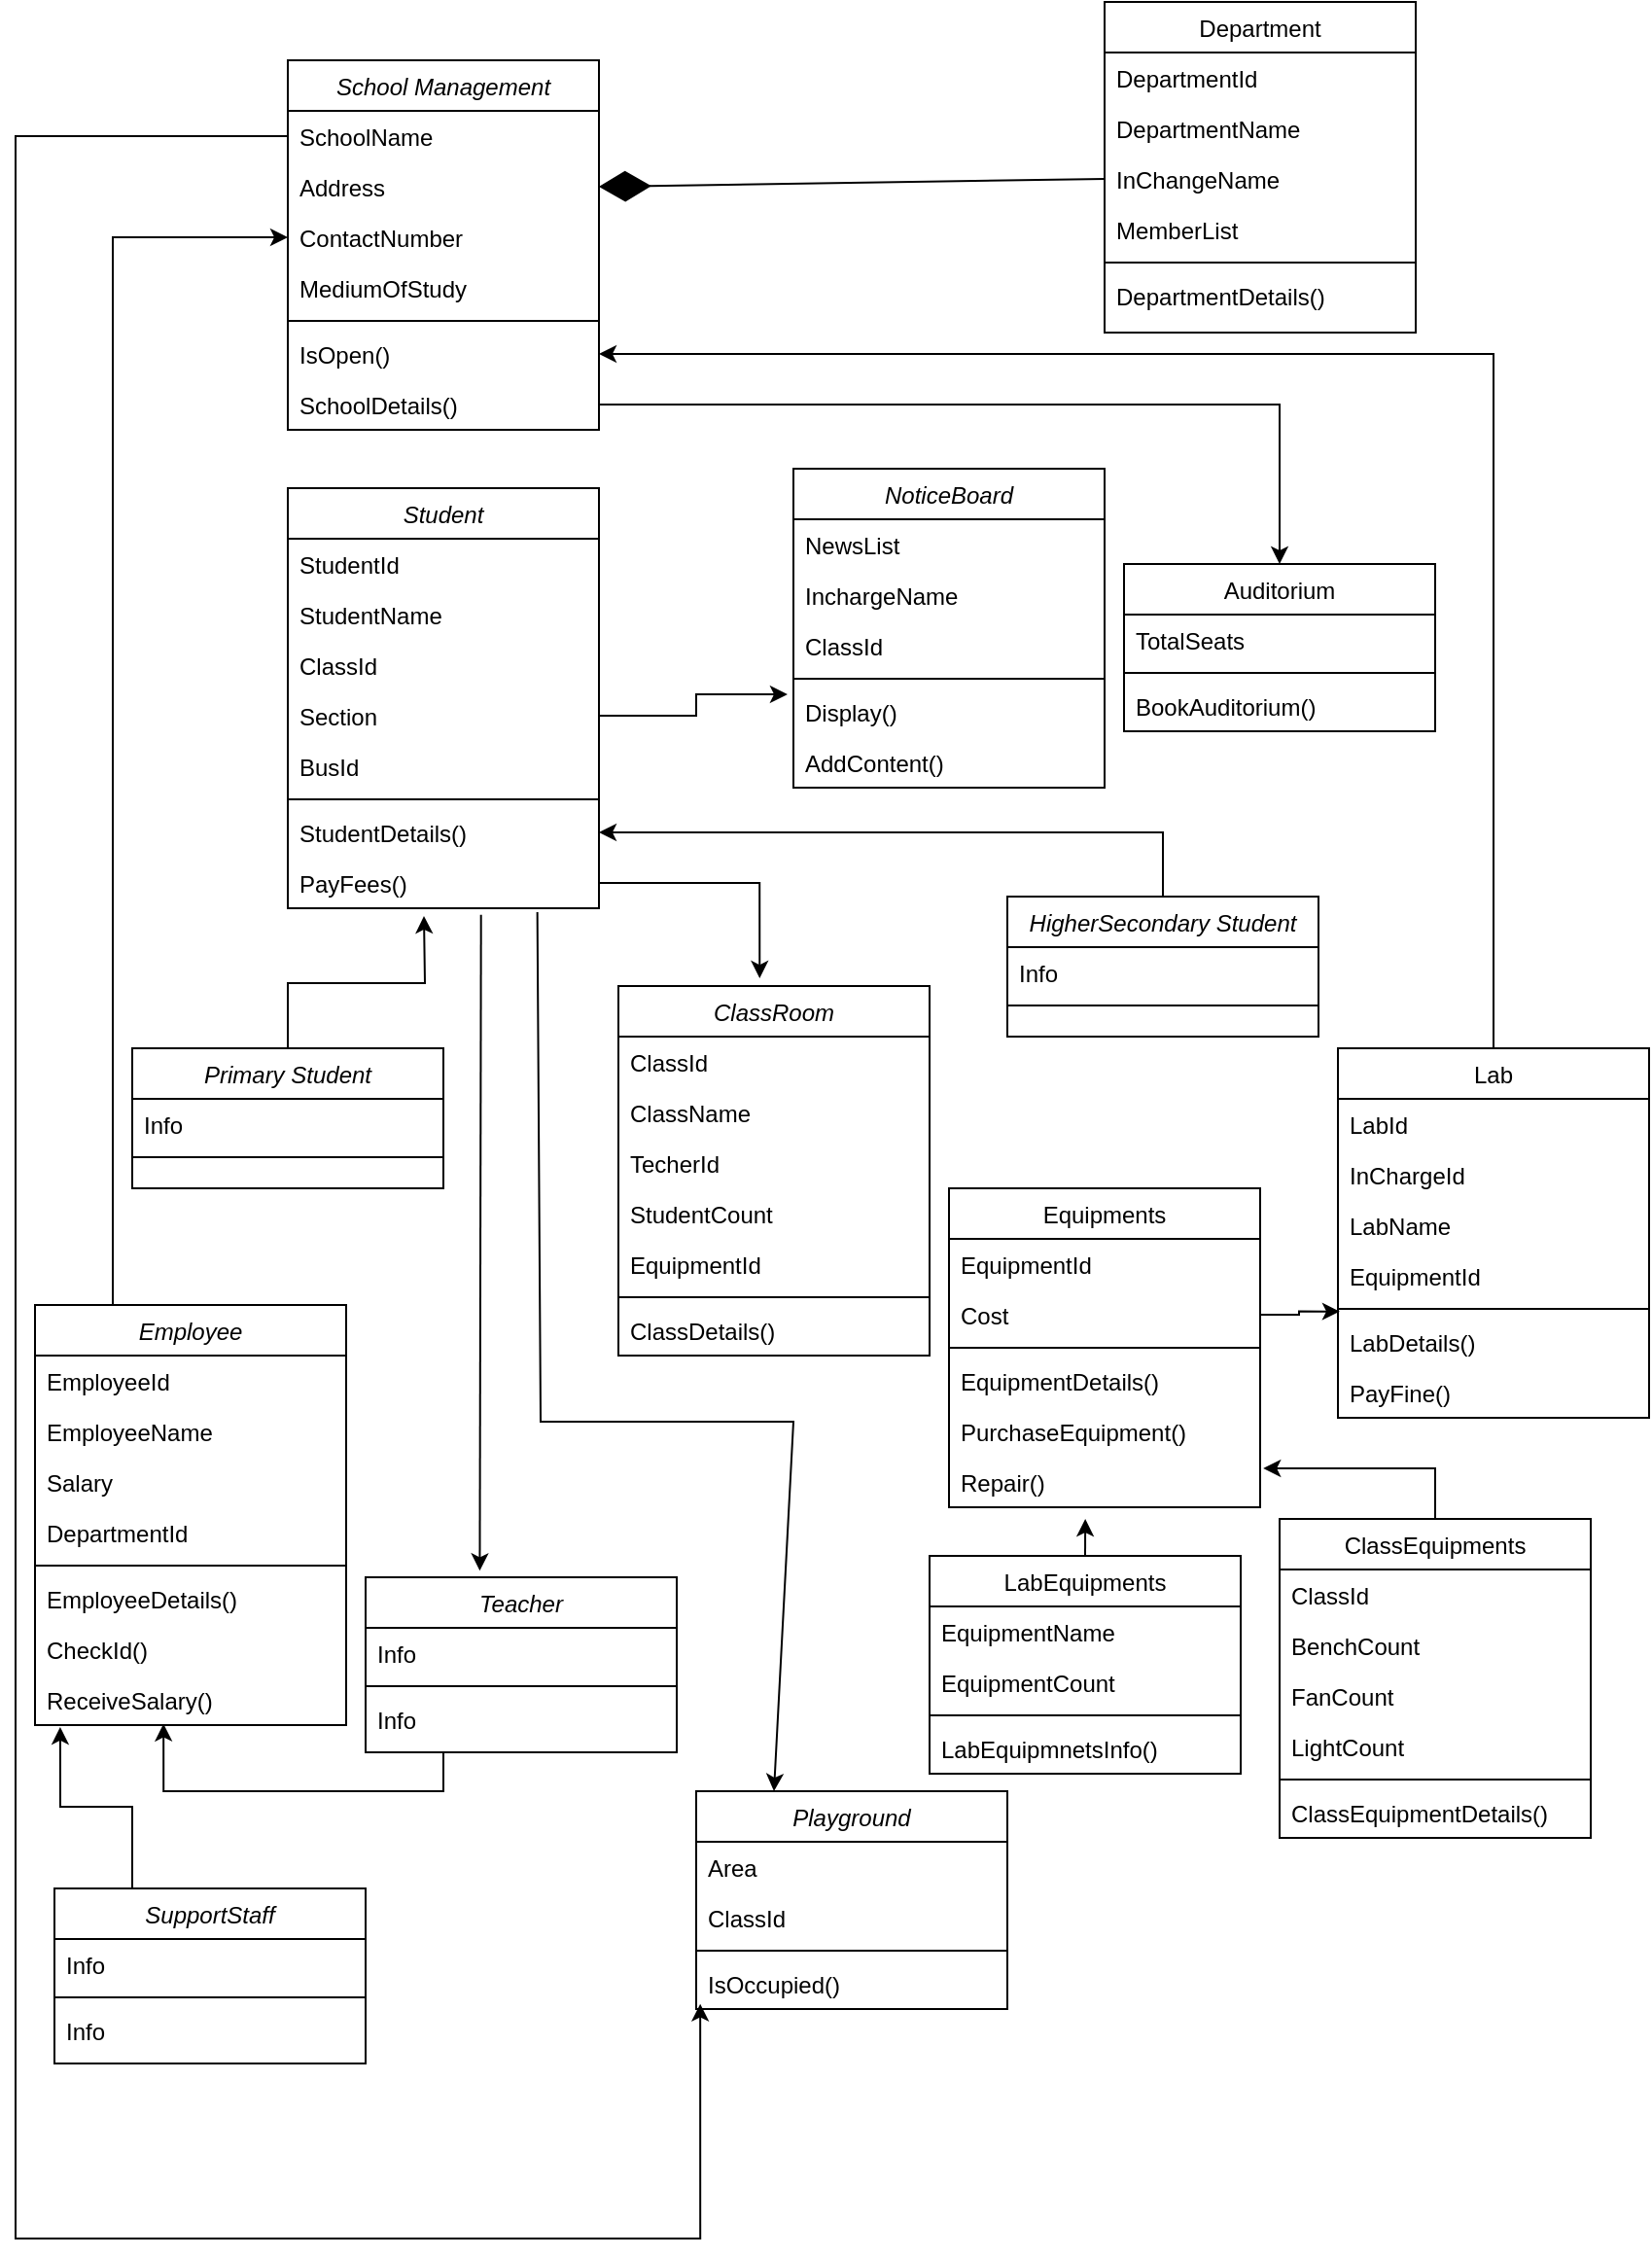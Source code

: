 <mxfile version="20.8.13" type="github">
  <diagram id="C5RBs43oDa-KdzZeNtuy" name="Page-1">
    <mxGraphModel dx="1621" dy="470" grid="1" gridSize="10" guides="1" tooltips="1" connect="1" arrows="1" fold="1" page="1" pageScale="1" pageWidth="827" pageHeight="1169" math="0" shadow="0">
      <root>
        <mxCell id="WIyWlLk6GJQsqaUBKTNV-0" />
        <mxCell id="WIyWlLk6GJQsqaUBKTNV-1" parent="WIyWlLk6GJQsqaUBKTNV-0" />
        <mxCell id="zkfFHV4jXpPFQw0GAbJ--0" value="School Management" style="swimlane;fontStyle=2;align=center;verticalAlign=top;childLayout=stackLayout;horizontal=1;startSize=26;horizontalStack=0;resizeParent=1;resizeLast=0;collapsible=1;marginBottom=0;rounded=0;shadow=0;strokeWidth=1;" parent="WIyWlLk6GJQsqaUBKTNV-1" vertex="1">
          <mxGeometry x="140" y="60" width="160" height="190" as="geometry">
            <mxRectangle x="230" y="140" width="160" height="26" as="alternateBounds" />
          </mxGeometry>
        </mxCell>
        <mxCell id="zkfFHV4jXpPFQw0GAbJ--1" value="SchoolName" style="text;align=left;verticalAlign=top;spacingLeft=4;spacingRight=4;overflow=hidden;rotatable=0;points=[[0,0.5],[1,0.5]];portConstraint=eastwest;" parent="zkfFHV4jXpPFQw0GAbJ--0" vertex="1">
          <mxGeometry y="26" width="160" height="26" as="geometry" />
        </mxCell>
        <mxCell id="zkfFHV4jXpPFQw0GAbJ--2" value="Address" style="text;align=left;verticalAlign=top;spacingLeft=4;spacingRight=4;overflow=hidden;rotatable=0;points=[[0,0.5],[1,0.5]];portConstraint=eastwest;rounded=0;shadow=0;html=0;" parent="zkfFHV4jXpPFQw0GAbJ--0" vertex="1">
          <mxGeometry y="52" width="160" height="26" as="geometry" />
        </mxCell>
        <mxCell id="zkfFHV4jXpPFQw0GAbJ--3" value="ContactNumber" style="text;align=left;verticalAlign=top;spacingLeft=4;spacingRight=4;overflow=hidden;rotatable=0;points=[[0,0.5],[1,0.5]];portConstraint=eastwest;rounded=0;shadow=0;html=0;" parent="zkfFHV4jXpPFQw0GAbJ--0" vertex="1">
          <mxGeometry y="78" width="160" height="26" as="geometry" />
        </mxCell>
        <mxCell id="R6cuOxdjbZF_i85fpcPm-3" value="MediumOfStudy" style="text;align=left;verticalAlign=top;spacingLeft=4;spacingRight=4;overflow=hidden;rotatable=0;points=[[0,0.5],[1,0.5]];portConstraint=eastwest;rounded=0;shadow=0;html=0;" parent="zkfFHV4jXpPFQw0GAbJ--0" vertex="1">
          <mxGeometry y="104" width="160" height="26" as="geometry" />
        </mxCell>
        <mxCell id="zkfFHV4jXpPFQw0GAbJ--4" value="" style="line;html=1;strokeWidth=1;align=left;verticalAlign=middle;spacingTop=-1;spacingLeft=3;spacingRight=3;rotatable=0;labelPosition=right;points=[];portConstraint=eastwest;" parent="zkfFHV4jXpPFQw0GAbJ--0" vertex="1">
          <mxGeometry y="130" width="160" height="8" as="geometry" />
        </mxCell>
        <mxCell id="R6cuOxdjbZF_i85fpcPm-1" value="IsOpen()" style="text;align=left;verticalAlign=top;spacingLeft=4;spacingRight=4;overflow=hidden;rotatable=0;points=[[0,0.5],[1,0.5]];portConstraint=eastwest;" parent="zkfFHV4jXpPFQw0GAbJ--0" vertex="1">
          <mxGeometry y="138" width="160" height="26" as="geometry" />
        </mxCell>
        <mxCell id="zkfFHV4jXpPFQw0GAbJ--5" value="SchoolDetails()" style="text;align=left;verticalAlign=top;spacingLeft=4;spacingRight=4;overflow=hidden;rotatable=0;points=[[0,0.5],[1,0.5]];portConstraint=eastwest;" parent="zkfFHV4jXpPFQw0GAbJ--0" vertex="1">
          <mxGeometry y="164" width="160" height="26" as="geometry" />
        </mxCell>
        <mxCell id="zkfFHV4jXpPFQw0GAbJ--17" value="Department" style="swimlane;fontStyle=0;align=center;verticalAlign=top;childLayout=stackLayout;horizontal=1;startSize=26;horizontalStack=0;resizeParent=1;resizeLast=0;collapsible=1;marginBottom=0;rounded=0;shadow=0;strokeWidth=1;" parent="WIyWlLk6GJQsqaUBKTNV-1" vertex="1">
          <mxGeometry x="560" y="30" width="160" height="170" as="geometry">
            <mxRectangle x="550" y="140" width="160" height="26" as="alternateBounds" />
          </mxGeometry>
        </mxCell>
        <mxCell id="zkfFHV4jXpPFQw0GAbJ--18" value="DepartmentId" style="text;align=left;verticalAlign=top;spacingLeft=4;spacingRight=4;overflow=hidden;rotatable=0;points=[[0,0.5],[1,0.5]];portConstraint=eastwest;" parent="zkfFHV4jXpPFQw0GAbJ--17" vertex="1">
          <mxGeometry y="26" width="160" height="26" as="geometry" />
        </mxCell>
        <mxCell id="zkfFHV4jXpPFQw0GAbJ--19" value="DepartmentName" style="text;align=left;verticalAlign=top;spacingLeft=4;spacingRight=4;overflow=hidden;rotatable=0;points=[[0,0.5],[1,0.5]];portConstraint=eastwest;rounded=0;shadow=0;html=0;" parent="zkfFHV4jXpPFQw0GAbJ--17" vertex="1">
          <mxGeometry y="52" width="160" height="26" as="geometry" />
        </mxCell>
        <mxCell id="zkfFHV4jXpPFQw0GAbJ--20" value="InChangeName" style="text;align=left;verticalAlign=top;spacingLeft=4;spacingRight=4;overflow=hidden;rotatable=0;points=[[0,0.5],[1,0.5]];portConstraint=eastwest;rounded=0;shadow=0;html=0;" parent="zkfFHV4jXpPFQw0GAbJ--17" vertex="1">
          <mxGeometry y="78" width="160" height="26" as="geometry" />
        </mxCell>
        <mxCell id="zkfFHV4jXpPFQw0GAbJ--21" value="MemberList" style="text;align=left;verticalAlign=top;spacingLeft=4;spacingRight=4;overflow=hidden;rotatable=0;points=[[0,0.5],[1,0.5]];portConstraint=eastwest;rounded=0;shadow=0;html=0;" parent="zkfFHV4jXpPFQw0GAbJ--17" vertex="1">
          <mxGeometry y="104" width="160" height="26" as="geometry" />
        </mxCell>
        <mxCell id="zkfFHV4jXpPFQw0GAbJ--23" value="" style="line;html=1;strokeWidth=1;align=left;verticalAlign=middle;spacingTop=-1;spacingLeft=3;spacingRight=3;rotatable=0;labelPosition=right;points=[];portConstraint=eastwest;" parent="zkfFHV4jXpPFQw0GAbJ--17" vertex="1">
          <mxGeometry y="130" width="160" height="8" as="geometry" />
        </mxCell>
        <mxCell id="zkfFHV4jXpPFQw0GAbJ--24" value="DepartmentDetails()" style="text;align=left;verticalAlign=top;spacingLeft=4;spacingRight=4;overflow=hidden;rotatable=0;points=[[0,0.5],[1,0.5]];portConstraint=eastwest;" parent="zkfFHV4jXpPFQw0GAbJ--17" vertex="1">
          <mxGeometry y="138" width="160" height="26" as="geometry" />
        </mxCell>
        <mxCell id="R6cuOxdjbZF_i85fpcPm-6" value="" style="endArrow=diamondThin;endFill=1;endSize=24;html=1;rounded=0;exitX=0;exitY=0.5;exitDx=0;exitDy=0;entryX=1;entryY=0.5;entryDx=0;entryDy=0;" parent="WIyWlLk6GJQsqaUBKTNV-1" source="zkfFHV4jXpPFQw0GAbJ--20" target="zkfFHV4jXpPFQw0GAbJ--2" edge="1">
          <mxGeometry width="160" relative="1" as="geometry">
            <mxPoint x="270" y="300" as="sourcePoint" />
            <mxPoint x="300" y="160" as="targetPoint" />
            <Array as="points" />
          </mxGeometry>
        </mxCell>
        <mxCell id="R6cuOxdjbZF_i85fpcPm-7" value="Student" style="swimlane;fontStyle=2;align=center;verticalAlign=top;childLayout=stackLayout;horizontal=1;startSize=26;horizontalStack=0;resizeParent=1;resizeLast=0;collapsible=1;marginBottom=0;rounded=0;shadow=0;strokeWidth=1;" parent="WIyWlLk6GJQsqaUBKTNV-1" vertex="1">
          <mxGeometry x="140" y="280" width="160" height="216" as="geometry">
            <mxRectangle x="230" y="140" width="160" height="26" as="alternateBounds" />
          </mxGeometry>
        </mxCell>
        <mxCell id="R6cuOxdjbZF_i85fpcPm-8" value="StudentId" style="text;align=left;verticalAlign=top;spacingLeft=4;spacingRight=4;overflow=hidden;rotatable=0;points=[[0,0.5],[1,0.5]];portConstraint=eastwest;" parent="R6cuOxdjbZF_i85fpcPm-7" vertex="1">
          <mxGeometry y="26" width="160" height="26" as="geometry" />
        </mxCell>
        <mxCell id="R6cuOxdjbZF_i85fpcPm-9" value="StudentName" style="text;align=left;verticalAlign=top;spacingLeft=4;spacingRight=4;overflow=hidden;rotatable=0;points=[[0,0.5],[1,0.5]];portConstraint=eastwest;rounded=0;shadow=0;html=0;" parent="R6cuOxdjbZF_i85fpcPm-7" vertex="1">
          <mxGeometry y="52" width="160" height="26" as="geometry" />
        </mxCell>
        <mxCell id="R6cuOxdjbZF_i85fpcPm-10" value="ClassId" style="text;align=left;verticalAlign=top;spacingLeft=4;spacingRight=4;overflow=hidden;rotatable=0;points=[[0,0.5],[1,0.5]];portConstraint=eastwest;rounded=0;shadow=0;html=0;" parent="R6cuOxdjbZF_i85fpcPm-7" vertex="1">
          <mxGeometry y="78" width="160" height="26" as="geometry" />
        </mxCell>
        <mxCell id="R6cuOxdjbZF_i85fpcPm-11" value="Section" style="text;align=left;verticalAlign=top;spacingLeft=4;spacingRight=4;overflow=hidden;rotatable=0;points=[[0,0.5],[1,0.5]];portConstraint=eastwest;rounded=0;shadow=0;html=0;" parent="R6cuOxdjbZF_i85fpcPm-7" vertex="1">
          <mxGeometry y="104" width="160" height="26" as="geometry" />
        </mxCell>
        <mxCell id="R6cuOxdjbZF_i85fpcPm-16" value="BusId" style="text;align=left;verticalAlign=top;spacingLeft=4;spacingRight=4;overflow=hidden;rotatable=0;points=[[0,0.5],[1,0.5]];portConstraint=eastwest;rounded=0;shadow=0;html=0;" parent="R6cuOxdjbZF_i85fpcPm-7" vertex="1">
          <mxGeometry y="130" width="160" height="26" as="geometry" />
        </mxCell>
        <mxCell id="R6cuOxdjbZF_i85fpcPm-12" value="" style="line;html=1;strokeWidth=1;align=left;verticalAlign=middle;spacingTop=-1;spacingLeft=3;spacingRight=3;rotatable=0;labelPosition=right;points=[];portConstraint=eastwest;" parent="R6cuOxdjbZF_i85fpcPm-7" vertex="1">
          <mxGeometry y="156" width="160" height="8" as="geometry" />
        </mxCell>
        <mxCell id="R6cuOxdjbZF_i85fpcPm-13" value="StudentDetails()" style="text;align=left;verticalAlign=top;spacingLeft=4;spacingRight=4;overflow=hidden;rotatable=0;points=[[0,0.5],[1,0.5]];portConstraint=eastwest;" parent="R6cuOxdjbZF_i85fpcPm-7" vertex="1">
          <mxGeometry y="164" width="160" height="26" as="geometry" />
        </mxCell>
        <mxCell id="R6cuOxdjbZF_i85fpcPm-14" value="PayFees()" style="text;align=left;verticalAlign=top;spacingLeft=4;spacingRight=4;overflow=hidden;rotatable=0;points=[[0,0.5],[1,0.5]];portConstraint=eastwest;" parent="R6cuOxdjbZF_i85fpcPm-7" vertex="1">
          <mxGeometry y="190" width="160" height="26" as="geometry" />
        </mxCell>
        <mxCell id="R6cuOxdjbZF_i85fpcPm-17" value="NoticeBoard" style="swimlane;fontStyle=2;align=center;verticalAlign=top;childLayout=stackLayout;horizontal=1;startSize=26;horizontalStack=0;resizeParent=1;resizeLast=0;collapsible=1;marginBottom=0;rounded=0;shadow=0;strokeWidth=1;" parent="WIyWlLk6GJQsqaUBKTNV-1" vertex="1">
          <mxGeometry x="400" y="270" width="160" height="164" as="geometry">
            <mxRectangle x="230" y="140" width="160" height="26" as="alternateBounds" />
          </mxGeometry>
        </mxCell>
        <mxCell id="R6cuOxdjbZF_i85fpcPm-18" value="NewsList" style="text;align=left;verticalAlign=top;spacingLeft=4;spacingRight=4;overflow=hidden;rotatable=0;points=[[0,0.5],[1,0.5]];portConstraint=eastwest;" parent="R6cuOxdjbZF_i85fpcPm-17" vertex="1">
          <mxGeometry y="26" width="160" height="26" as="geometry" />
        </mxCell>
        <mxCell id="R6cuOxdjbZF_i85fpcPm-19" value="InchargeName" style="text;align=left;verticalAlign=top;spacingLeft=4;spacingRight=4;overflow=hidden;rotatable=0;points=[[0,0.5],[1,0.5]];portConstraint=eastwest;rounded=0;shadow=0;html=0;" parent="R6cuOxdjbZF_i85fpcPm-17" vertex="1">
          <mxGeometry y="52" width="160" height="26" as="geometry" />
        </mxCell>
        <mxCell id="R6cuOxdjbZF_i85fpcPm-20" value="ClassId" style="text;align=left;verticalAlign=top;spacingLeft=4;spacingRight=4;overflow=hidden;rotatable=0;points=[[0,0.5],[1,0.5]];portConstraint=eastwest;rounded=0;shadow=0;html=0;" parent="R6cuOxdjbZF_i85fpcPm-17" vertex="1">
          <mxGeometry y="78" width="160" height="26" as="geometry" />
        </mxCell>
        <mxCell id="R6cuOxdjbZF_i85fpcPm-23" value="" style="line;html=1;strokeWidth=1;align=left;verticalAlign=middle;spacingTop=-1;spacingLeft=3;spacingRight=3;rotatable=0;labelPosition=right;points=[];portConstraint=eastwest;" parent="R6cuOxdjbZF_i85fpcPm-17" vertex="1">
          <mxGeometry y="104" width="160" height="8" as="geometry" />
        </mxCell>
        <mxCell id="R6cuOxdjbZF_i85fpcPm-24" value="Display()" style="text;align=left;verticalAlign=top;spacingLeft=4;spacingRight=4;overflow=hidden;rotatable=0;points=[[0,0.5],[1,0.5]];portConstraint=eastwest;" parent="R6cuOxdjbZF_i85fpcPm-17" vertex="1">
          <mxGeometry y="112" width="160" height="26" as="geometry" />
        </mxCell>
        <mxCell id="R6cuOxdjbZF_i85fpcPm-25" value="AddContent()" style="text;align=left;verticalAlign=top;spacingLeft=4;spacingRight=4;overflow=hidden;rotatable=0;points=[[0,0.5],[1,0.5]];portConstraint=eastwest;" parent="R6cuOxdjbZF_i85fpcPm-17" vertex="1">
          <mxGeometry y="138" width="160" height="26" as="geometry" />
        </mxCell>
        <mxCell id="R6cuOxdjbZF_i85fpcPm-64" style="edgeStyle=orthogonalEdgeStyle;rounded=0;orthogonalLoop=1;jettySize=auto;html=1;exitX=0.5;exitY=0;exitDx=0;exitDy=0;targetPerimeterSpacing=20;" parent="WIyWlLk6GJQsqaUBKTNV-1" source="R6cuOxdjbZF_i85fpcPm-28" edge="1">
          <mxGeometry relative="1" as="geometry">
            <mxPoint x="210" y="500" as="targetPoint" />
          </mxGeometry>
        </mxCell>
        <mxCell id="R6cuOxdjbZF_i85fpcPm-28" value="Primary Student" style="swimlane;fontStyle=2;align=center;verticalAlign=top;childLayout=stackLayout;horizontal=1;startSize=26;horizontalStack=0;resizeParent=1;resizeLast=0;collapsible=1;marginBottom=0;rounded=0;shadow=0;strokeWidth=1;" parent="WIyWlLk6GJQsqaUBKTNV-1" vertex="1">
          <mxGeometry x="60" y="568" width="160" height="72" as="geometry">
            <mxRectangle x="230" y="140" width="160" height="26" as="alternateBounds" />
          </mxGeometry>
        </mxCell>
        <mxCell id="R6cuOxdjbZF_i85fpcPm-33" value="Info" style="text;align=left;verticalAlign=top;spacingLeft=4;spacingRight=4;overflow=hidden;rotatable=0;points=[[0,0.5],[1,0.5]];portConstraint=eastwest;rounded=0;shadow=0;html=0;" parent="R6cuOxdjbZF_i85fpcPm-28" vertex="1">
          <mxGeometry y="26" width="160" height="26" as="geometry" />
        </mxCell>
        <mxCell id="R6cuOxdjbZF_i85fpcPm-34" value="" style="line;html=1;strokeWidth=1;align=left;verticalAlign=middle;spacingTop=-1;spacingLeft=3;spacingRight=3;rotatable=0;labelPosition=right;points=[];portConstraint=eastwest;" parent="R6cuOxdjbZF_i85fpcPm-28" vertex="1">
          <mxGeometry y="52" width="160" height="8" as="geometry" />
        </mxCell>
        <mxCell id="R6cuOxdjbZF_i85fpcPm-65" style="edgeStyle=orthogonalEdgeStyle;rounded=0;orthogonalLoop=1;jettySize=auto;html=1;exitX=0.5;exitY=0;exitDx=0;exitDy=0;entryX=1;entryY=0.5;entryDx=0;entryDy=0;targetPerimeterSpacing=20;" parent="WIyWlLk6GJQsqaUBKTNV-1" source="R6cuOxdjbZF_i85fpcPm-46" target="R6cuOxdjbZF_i85fpcPm-13" edge="1">
          <mxGeometry relative="1" as="geometry" />
        </mxCell>
        <mxCell id="R6cuOxdjbZF_i85fpcPm-46" value="HigherSecondary Student" style="swimlane;fontStyle=2;align=center;verticalAlign=top;childLayout=stackLayout;horizontal=1;startSize=26;horizontalStack=0;resizeParent=1;resizeLast=0;collapsible=1;marginBottom=0;rounded=0;shadow=0;strokeWidth=1;" parent="WIyWlLk6GJQsqaUBKTNV-1" vertex="1">
          <mxGeometry x="510" y="490" width="160" height="72" as="geometry">
            <mxRectangle x="230" y="140" width="160" height="26" as="alternateBounds" />
          </mxGeometry>
        </mxCell>
        <mxCell id="R6cuOxdjbZF_i85fpcPm-47" value="Info" style="text;align=left;verticalAlign=top;spacingLeft=4;spacingRight=4;overflow=hidden;rotatable=0;points=[[0,0.5],[1,0.5]];portConstraint=eastwest;rounded=0;shadow=0;html=0;" parent="R6cuOxdjbZF_i85fpcPm-46" vertex="1">
          <mxGeometry y="26" width="160" height="26" as="geometry" />
        </mxCell>
        <mxCell id="R6cuOxdjbZF_i85fpcPm-48" value="" style="line;html=1;strokeWidth=1;align=left;verticalAlign=middle;spacingTop=-1;spacingLeft=3;spacingRight=3;rotatable=0;labelPosition=right;points=[];portConstraint=eastwest;" parent="R6cuOxdjbZF_i85fpcPm-46" vertex="1">
          <mxGeometry y="52" width="160" height="8" as="geometry" />
        </mxCell>
        <mxCell id="R6cuOxdjbZF_i85fpcPm-49" value="ClassRoom" style="swimlane;fontStyle=2;align=center;verticalAlign=top;childLayout=stackLayout;horizontal=1;startSize=26;horizontalStack=0;resizeParent=1;resizeLast=0;collapsible=1;marginBottom=0;rounded=0;shadow=0;strokeWidth=1;" parent="WIyWlLk6GJQsqaUBKTNV-1" vertex="1">
          <mxGeometry x="310" y="536" width="160" height="190" as="geometry">
            <mxRectangle x="230" y="140" width="160" height="26" as="alternateBounds" />
          </mxGeometry>
        </mxCell>
        <mxCell id="R6cuOxdjbZF_i85fpcPm-50" value="ClassId" style="text;align=left;verticalAlign=top;spacingLeft=4;spacingRight=4;overflow=hidden;rotatable=0;points=[[0,0.5],[1,0.5]];portConstraint=eastwest;rounded=0;shadow=0;html=0;" parent="R6cuOxdjbZF_i85fpcPm-49" vertex="1">
          <mxGeometry y="26" width="160" height="26" as="geometry" />
        </mxCell>
        <mxCell id="R6cuOxdjbZF_i85fpcPm-54" value="ClassName" style="text;align=left;verticalAlign=top;spacingLeft=4;spacingRight=4;overflow=hidden;rotatable=0;points=[[0,0.5],[1,0.5]];portConstraint=eastwest;rounded=0;shadow=0;html=0;" parent="R6cuOxdjbZF_i85fpcPm-49" vertex="1">
          <mxGeometry y="52" width="160" height="26" as="geometry" />
        </mxCell>
        <mxCell id="R6cuOxdjbZF_i85fpcPm-53" value="TecherId" style="text;align=left;verticalAlign=top;spacingLeft=4;spacingRight=4;overflow=hidden;rotatable=0;points=[[0,0.5],[1,0.5]];portConstraint=eastwest;rounded=0;shadow=0;html=0;" parent="R6cuOxdjbZF_i85fpcPm-49" vertex="1">
          <mxGeometry y="78" width="160" height="26" as="geometry" />
        </mxCell>
        <mxCell id="R6cuOxdjbZF_i85fpcPm-52" value="StudentCount" style="text;align=left;verticalAlign=top;spacingLeft=4;spacingRight=4;overflow=hidden;rotatable=0;points=[[0,0.5],[1,0.5]];portConstraint=eastwest;rounded=0;shadow=0;html=0;" parent="R6cuOxdjbZF_i85fpcPm-49" vertex="1">
          <mxGeometry y="104" width="160" height="26" as="geometry" />
        </mxCell>
        <mxCell id="R6cuOxdjbZF_i85fpcPm-55" value="EquipmentId" style="text;align=left;verticalAlign=top;spacingLeft=4;spacingRight=4;overflow=hidden;rotatable=0;points=[[0,0.5],[1,0.5]];portConstraint=eastwest;rounded=0;shadow=0;html=0;" parent="R6cuOxdjbZF_i85fpcPm-49" vertex="1">
          <mxGeometry y="130" width="160" height="26" as="geometry" />
        </mxCell>
        <mxCell id="R6cuOxdjbZF_i85fpcPm-51" value="" style="line;html=1;strokeWidth=1;align=left;verticalAlign=middle;spacingTop=-1;spacingLeft=3;spacingRight=3;rotatable=0;labelPosition=right;points=[];portConstraint=eastwest;" parent="R6cuOxdjbZF_i85fpcPm-49" vertex="1">
          <mxGeometry y="156" width="160" height="8" as="geometry" />
        </mxCell>
        <mxCell id="R6cuOxdjbZF_i85fpcPm-62" value="ClassDetails()" style="text;align=left;verticalAlign=top;spacingLeft=4;spacingRight=4;overflow=hidden;rotatable=0;points=[[0,0.5],[1,0.5]];portConstraint=eastwest;rounded=0;shadow=0;html=0;" parent="R6cuOxdjbZF_i85fpcPm-49" vertex="1">
          <mxGeometry y="164" width="160" height="26" as="geometry" />
        </mxCell>
        <mxCell id="R6cuOxdjbZF_i85fpcPm-63" style="edgeStyle=orthogonalEdgeStyle;rounded=0;orthogonalLoop=1;jettySize=auto;html=1;exitX=1;exitY=0.5;exitDx=0;exitDy=0;entryX=0.454;entryY=-0.021;entryDx=0;entryDy=0;entryPerimeter=0;targetPerimeterSpacing=20;" parent="WIyWlLk6GJQsqaUBKTNV-1" source="R6cuOxdjbZF_i85fpcPm-14" target="R6cuOxdjbZF_i85fpcPm-49" edge="1">
          <mxGeometry relative="1" as="geometry" />
        </mxCell>
        <mxCell id="R6cuOxdjbZF_i85fpcPm-98" style="edgeStyle=orthogonalEdgeStyle;rounded=0;orthogonalLoop=1;jettySize=auto;html=1;exitX=0.25;exitY=0;exitDx=0;exitDy=0;entryX=0;entryY=0.5;entryDx=0;entryDy=0;targetPerimeterSpacing=20;" parent="WIyWlLk6GJQsqaUBKTNV-1" source="R6cuOxdjbZF_i85fpcPm-66" target="zkfFHV4jXpPFQw0GAbJ--3" edge="1">
          <mxGeometry relative="1" as="geometry" />
        </mxCell>
        <mxCell id="R6cuOxdjbZF_i85fpcPm-66" value="Employee" style="swimlane;fontStyle=2;align=center;verticalAlign=top;childLayout=stackLayout;horizontal=1;startSize=26;horizontalStack=0;resizeParent=1;resizeLast=0;collapsible=1;marginBottom=0;rounded=0;shadow=0;strokeWidth=1;" parent="WIyWlLk6GJQsqaUBKTNV-1" vertex="1">
          <mxGeometry x="10" y="700" width="160" height="216" as="geometry">
            <mxRectangle x="230" y="140" width="160" height="26" as="alternateBounds" />
          </mxGeometry>
        </mxCell>
        <mxCell id="R6cuOxdjbZF_i85fpcPm-67" value="EmployeeId" style="text;align=left;verticalAlign=top;spacingLeft=4;spacingRight=4;overflow=hidden;rotatable=0;points=[[0,0.5],[1,0.5]];portConstraint=eastwest;rounded=0;shadow=0;html=0;" parent="R6cuOxdjbZF_i85fpcPm-66" vertex="1">
          <mxGeometry y="26" width="160" height="26" as="geometry" />
        </mxCell>
        <mxCell id="R6cuOxdjbZF_i85fpcPm-68" value="EmployeeName" style="text;align=left;verticalAlign=top;spacingLeft=4;spacingRight=4;overflow=hidden;rotatable=0;points=[[0,0.5],[1,0.5]];portConstraint=eastwest;rounded=0;shadow=0;html=0;" parent="R6cuOxdjbZF_i85fpcPm-66" vertex="1">
          <mxGeometry y="52" width="160" height="26" as="geometry" />
        </mxCell>
        <mxCell id="R6cuOxdjbZF_i85fpcPm-69" value="Salary" style="text;align=left;verticalAlign=top;spacingLeft=4;spacingRight=4;overflow=hidden;rotatable=0;points=[[0,0.5],[1,0.5]];portConstraint=eastwest;rounded=0;shadow=0;html=0;" parent="R6cuOxdjbZF_i85fpcPm-66" vertex="1">
          <mxGeometry y="78" width="160" height="26" as="geometry" />
        </mxCell>
        <mxCell id="R6cuOxdjbZF_i85fpcPm-70" value="DepartmentId" style="text;align=left;verticalAlign=top;spacingLeft=4;spacingRight=4;overflow=hidden;rotatable=0;points=[[0,0.5],[1,0.5]];portConstraint=eastwest;rounded=0;shadow=0;html=0;" parent="R6cuOxdjbZF_i85fpcPm-66" vertex="1">
          <mxGeometry y="104" width="160" height="26" as="geometry" />
        </mxCell>
        <mxCell id="R6cuOxdjbZF_i85fpcPm-72" value="" style="line;html=1;strokeWidth=1;align=left;verticalAlign=middle;spacingTop=-1;spacingLeft=3;spacingRight=3;rotatable=0;labelPosition=right;points=[];portConstraint=eastwest;" parent="R6cuOxdjbZF_i85fpcPm-66" vertex="1">
          <mxGeometry y="130" width="160" height="8" as="geometry" />
        </mxCell>
        <mxCell id="R6cuOxdjbZF_i85fpcPm-73" value="EmployeeDetails()" style="text;align=left;verticalAlign=top;spacingLeft=4;spacingRight=4;overflow=hidden;rotatable=0;points=[[0,0.5],[1,0.5]];portConstraint=eastwest;rounded=0;shadow=0;html=0;" parent="R6cuOxdjbZF_i85fpcPm-66" vertex="1">
          <mxGeometry y="138" width="160" height="26" as="geometry" />
        </mxCell>
        <mxCell id="R6cuOxdjbZF_i85fpcPm-74" value="CheckId()" style="text;align=left;verticalAlign=top;spacingLeft=4;spacingRight=4;overflow=hidden;rotatable=0;points=[[0,0.5],[1,0.5]];portConstraint=eastwest;rounded=0;shadow=0;html=0;" parent="R6cuOxdjbZF_i85fpcPm-66" vertex="1">
          <mxGeometry y="164" width="160" height="26" as="geometry" />
        </mxCell>
        <mxCell id="R6cuOxdjbZF_i85fpcPm-75" value="ReceiveSalary()" style="text;align=left;verticalAlign=top;spacingLeft=4;spacingRight=4;overflow=hidden;rotatable=0;points=[[0,0.5],[1,0.5]];portConstraint=eastwest;rounded=0;shadow=0;html=0;" parent="R6cuOxdjbZF_i85fpcPm-66" vertex="1">
          <mxGeometry y="190" width="160" height="26" as="geometry" />
        </mxCell>
        <mxCell id="GT5RHcfdEzFp5rSkaRn9-29" style="edgeStyle=orthogonalEdgeStyle;rounded=0;orthogonalLoop=1;jettySize=auto;html=1;exitX=0.25;exitY=0;exitDx=0;exitDy=0;entryX=0.081;entryY=1.038;entryDx=0;entryDy=0;entryPerimeter=0;" parent="WIyWlLk6GJQsqaUBKTNV-1" source="R6cuOxdjbZF_i85fpcPm-76" target="R6cuOxdjbZF_i85fpcPm-75" edge="1">
          <mxGeometry relative="1" as="geometry" />
        </mxCell>
        <mxCell id="R6cuOxdjbZF_i85fpcPm-76" value="SupportStaff" style="swimlane;fontStyle=2;align=center;verticalAlign=top;childLayout=stackLayout;horizontal=1;startSize=26;horizontalStack=0;resizeParent=1;resizeLast=0;collapsible=1;marginBottom=0;rounded=0;shadow=0;strokeWidth=1;" parent="WIyWlLk6GJQsqaUBKTNV-1" vertex="1">
          <mxGeometry x="20" y="1000" width="160" height="90" as="geometry">
            <mxRectangle x="230" y="140" width="160" height="26" as="alternateBounds" />
          </mxGeometry>
        </mxCell>
        <mxCell id="R6cuOxdjbZF_i85fpcPm-80" value="Info" style="text;align=left;verticalAlign=top;spacingLeft=4;spacingRight=4;overflow=hidden;rotatable=0;points=[[0,0.5],[1,0.5]];portConstraint=eastwest;rounded=0;shadow=0;html=0;" parent="R6cuOxdjbZF_i85fpcPm-76" vertex="1">
          <mxGeometry y="26" width="160" height="26" as="geometry" />
        </mxCell>
        <mxCell id="R6cuOxdjbZF_i85fpcPm-81" value="" style="line;html=1;strokeWidth=1;align=left;verticalAlign=middle;spacingTop=-1;spacingLeft=3;spacingRight=3;rotatable=0;labelPosition=right;points=[];portConstraint=eastwest;" parent="R6cuOxdjbZF_i85fpcPm-76" vertex="1">
          <mxGeometry y="52" width="160" height="8" as="geometry" />
        </mxCell>
        <mxCell id="R6cuOxdjbZF_i85fpcPm-84" value="Info" style="text;align=left;verticalAlign=top;spacingLeft=4;spacingRight=4;overflow=hidden;rotatable=0;points=[[0,0.5],[1,0.5]];portConstraint=eastwest;rounded=0;shadow=0;html=0;" parent="R6cuOxdjbZF_i85fpcPm-76" vertex="1">
          <mxGeometry y="60" width="160" height="26" as="geometry" />
        </mxCell>
        <mxCell id="0lqkj0BlVp9QxcGCLuKn-7" style="edgeStyle=orthogonalEdgeStyle;rounded=0;orthogonalLoop=1;jettySize=auto;html=1;exitX=0.25;exitY=1;exitDx=0;exitDy=0;entryX=0.413;entryY=0.974;entryDx=0;entryDy=0;entryPerimeter=0;" edge="1" parent="WIyWlLk6GJQsqaUBKTNV-1" source="R6cuOxdjbZF_i85fpcPm-94" target="R6cuOxdjbZF_i85fpcPm-75">
          <mxGeometry relative="1" as="geometry" />
        </mxCell>
        <mxCell id="R6cuOxdjbZF_i85fpcPm-94" value="Teacher" style="swimlane;fontStyle=2;align=center;verticalAlign=top;childLayout=stackLayout;horizontal=1;startSize=26;horizontalStack=0;resizeParent=1;resizeLast=0;collapsible=1;marginBottom=0;rounded=0;shadow=0;strokeWidth=1;" parent="WIyWlLk6GJQsqaUBKTNV-1" vertex="1">
          <mxGeometry x="180" y="840" width="160" height="90" as="geometry">
            <mxRectangle x="230" y="140" width="160" height="26" as="alternateBounds" />
          </mxGeometry>
        </mxCell>
        <mxCell id="R6cuOxdjbZF_i85fpcPm-95" value="Info" style="text;align=left;verticalAlign=top;spacingLeft=4;spacingRight=4;overflow=hidden;rotatable=0;points=[[0,0.5],[1,0.5]];portConstraint=eastwest;rounded=0;shadow=0;html=0;" parent="R6cuOxdjbZF_i85fpcPm-94" vertex="1">
          <mxGeometry y="26" width="160" height="26" as="geometry" />
        </mxCell>
        <mxCell id="R6cuOxdjbZF_i85fpcPm-96" value="" style="line;html=1;strokeWidth=1;align=left;verticalAlign=middle;spacingTop=-1;spacingLeft=3;spacingRight=3;rotatable=0;labelPosition=right;points=[];portConstraint=eastwest;" parent="R6cuOxdjbZF_i85fpcPm-94" vertex="1">
          <mxGeometry y="52" width="160" height="8" as="geometry" />
        </mxCell>
        <mxCell id="R6cuOxdjbZF_i85fpcPm-97" value="Info" style="text;align=left;verticalAlign=top;spacingLeft=4;spacingRight=4;overflow=hidden;rotatable=0;points=[[0,0.5],[1,0.5]];portConstraint=eastwest;rounded=0;shadow=0;html=0;" parent="R6cuOxdjbZF_i85fpcPm-94" vertex="1">
          <mxGeometry y="60" width="160" height="26" as="geometry" />
        </mxCell>
        <mxCell id="GT5RHcfdEzFp5rSkaRn9-0" style="edgeStyle=orthogonalEdgeStyle;rounded=0;orthogonalLoop=1;jettySize=auto;html=1;exitX=1;exitY=0.5;exitDx=0;exitDy=0;entryX=-0.019;entryY=0.154;entryDx=0;entryDy=0;entryPerimeter=0;" parent="WIyWlLk6GJQsqaUBKTNV-1" source="R6cuOxdjbZF_i85fpcPm-11" target="R6cuOxdjbZF_i85fpcPm-24" edge="1">
          <mxGeometry relative="1" as="geometry" />
        </mxCell>
        <mxCell id="GT5RHcfdEzFp5rSkaRn9-1" value="Auditorium" style="swimlane;fontStyle=0;align=center;verticalAlign=top;childLayout=stackLayout;horizontal=1;startSize=26;horizontalStack=0;resizeParent=1;resizeLast=0;collapsible=1;marginBottom=0;rounded=0;shadow=0;strokeWidth=1;" parent="WIyWlLk6GJQsqaUBKTNV-1" vertex="1">
          <mxGeometry x="570" y="319" width="160" height="86" as="geometry">
            <mxRectangle x="550" y="140" width="160" height="26" as="alternateBounds" />
          </mxGeometry>
        </mxCell>
        <mxCell id="GT5RHcfdEzFp5rSkaRn9-2" value="TotalSeats" style="text;align=left;verticalAlign=top;spacingLeft=4;spacingRight=4;overflow=hidden;rotatable=0;points=[[0,0.5],[1,0.5]];portConstraint=eastwest;" parent="GT5RHcfdEzFp5rSkaRn9-1" vertex="1">
          <mxGeometry y="26" width="160" height="26" as="geometry" />
        </mxCell>
        <mxCell id="GT5RHcfdEzFp5rSkaRn9-6" value="" style="line;html=1;strokeWidth=1;align=left;verticalAlign=middle;spacingTop=-1;spacingLeft=3;spacingRight=3;rotatable=0;labelPosition=right;points=[];portConstraint=eastwest;" parent="GT5RHcfdEzFp5rSkaRn9-1" vertex="1">
          <mxGeometry y="52" width="160" height="8" as="geometry" />
        </mxCell>
        <mxCell id="GT5RHcfdEzFp5rSkaRn9-7" value="BookAuditorium()" style="text;align=left;verticalAlign=top;spacingLeft=4;spacingRight=4;overflow=hidden;rotatable=0;points=[[0,0.5],[1,0.5]];portConstraint=eastwest;" parent="GT5RHcfdEzFp5rSkaRn9-1" vertex="1">
          <mxGeometry y="60" width="160" height="26" as="geometry" />
        </mxCell>
        <mxCell id="GT5RHcfdEzFp5rSkaRn9-8" style="edgeStyle=orthogonalEdgeStyle;rounded=0;orthogonalLoop=1;jettySize=auto;html=1;exitX=1;exitY=0.5;exitDx=0;exitDy=0;entryX=0.5;entryY=0;entryDx=0;entryDy=0;" parent="WIyWlLk6GJQsqaUBKTNV-1" source="zkfFHV4jXpPFQw0GAbJ--5" target="GT5RHcfdEzFp5rSkaRn9-1" edge="1">
          <mxGeometry relative="1" as="geometry" />
        </mxCell>
        <mxCell id="GT5RHcfdEzFp5rSkaRn9-28" style="edgeStyle=orthogonalEdgeStyle;rounded=0;orthogonalLoop=1;jettySize=auto;html=1;exitX=0.5;exitY=0;exitDx=0;exitDy=0;" parent="WIyWlLk6GJQsqaUBKTNV-1" source="GT5RHcfdEzFp5rSkaRn9-9" target="R6cuOxdjbZF_i85fpcPm-1" edge="1">
          <mxGeometry relative="1" as="geometry" />
        </mxCell>
        <mxCell id="GT5RHcfdEzFp5rSkaRn9-9" value="Lab" style="swimlane;fontStyle=0;align=center;verticalAlign=top;childLayout=stackLayout;horizontal=1;startSize=26;horizontalStack=0;resizeParent=1;resizeLast=0;collapsible=1;marginBottom=0;rounded=0;shadow=0;strokeWidth=1;" parent="WIyWlLk6GJQsqaUBKTNV-1" vertex="1">
          <mxGeometry x="680" y="568" width="160" height="190" as="geometry">
            <mxRectangle x="550" y="140" width="160" height="26" as="alternateBounds" />
          </mxGeometry>
        </mxCell>
        <mxCell id="GT5RHcfdEzFp5rSkaRn9-10" value="LabId" style="text;align=left;verticalAlign=top;spacingLeft=4;spacingRight=4;overflow=hidden;rotatable=0;points=[[0,0.5],[1,0.5]];portConstraint=eastwest;" parent="GT5RHcfdEzFp5rSkaRn9-9" vertex="1">
          <mxGeometry y="26" width="160" height="26" as="geometry" />
        </mxCell>
        <mxCell id="0lqkj0BlVp9QxcGCLuKn-20" value="InChargeId" style="text;align=left;verticalAlign=top;spacingLeft=4;spacingRight=4;overflow=hidden;rotatable=0;points=[[0,0.5],[1,0.5]];portConstraint=eastwest;" vertex="1" parent="GT5RHcfdEzFp5rSkaRn9-9">
          <mxGeometry y="52" width="160" height="26" as="geometry" />
        </mxCell>
        <mxCell id="0lqkj0BlVp9QxcGCLuKn-21" value="LabName" style="text;align=left;verticalAlign=top;spacingLeft=4;spacingRight=4;overflow=hidden;rotatable=0;points=[[0,0.5],[1,0.5]];portConstraint=eastwest;" vertex="1" parent="GT5RHcfdEzFp5rSkaRn9-9">
          <mxGeometry y="78" width="160" height="26" as="geometry" />
        </mxCell>
        <mxCell id="0lqkj0BlVp9QxcGCLuKn-22" value="EquipmentId" style="text;align=left;verticalAlign=top;spacingLeft=4;spacingRight=4;overflow=hidden;rotatable=0;points=[[0,0.5],[1,0.5]];portConstraint=eastwest;" vertex="1" parent="GT5RHcfdEzFp5rSkaRn9-9">
          <mxGeometry y="104" width="160" height="26" as="geometry" />
        </mxCell>
        <mxCell id="GT5RHcfdEzFp5rSkaRn9-11" value="" style="line;html=1;strokeWidth=1;align=left;verticalAlign=middle;spacingTop=-1;spacingLeft=3;spacingRight=3;rotatable=0;labelPosition=right;points=[];portConstraint=eastwest;" parent="GT5RHcfdEzFp5rSkaRn9-9" vertex="1">
          <mxGeometry y="130" width="160" height="8" as="geometry" />
        </mxCell>
        <mxCell id="GT5RHcfdEzFp5rSkaRn9-12" value="LabDetails()" style="text;align=left;verticalAlign=top;spacingLeft=4;spacingRight=4;overflow=hidden;rotatable=0;points=[[0,0.5],[1,0.5]];portConstraint=eastwest;" parent="GT5RHcfdEzFp5rSkaRn9-9" vertex="1">
          <mxGeometry y="138" width="160" height="26" as="geometry" />
        </mxCell>
        <mxCell id="0lqkj0BlVp9QxcGCLuKn-23" value="PayFine()" style="text;align=left;verticalAlign=top;spacingLeft=4;spacingRight=4;overflow=hidden;rotatable=0;points=[[0,0.5],[1,0.5]];portConstraint=eastwest;" vertex="1" parent="GT5RHcfdEzFp5rSkaRn9-9">
          <mxGeometry y="164" width="160" height="26" as="geometry" />
        </mxCell>
        <mxCell id="GT5RHcfdEzFp5rSkaRn9-13" value="Equipments" style="swimlane;fontStyle=0;align=center;verticalAlign=top;childLayout=stackLayout;horizontal=1;startSize=26;horizontalStack=0;resizeParent=1;resizeLast=0;collapsible=1;marginBottom=0;rounded=0;shadow=0;strokeWidth=1;" parent="WIyWlLk6GJQsqaUBKTNV-1" vertex="1">
          <mxGeometry x="480" y="640" width="160" height="164" as="geometry">
            <mxRectangle x="550" y="140" width="160" height="26" as="alternateBounds" />
          </mxGeometry>
        </mxCell>
        <mxCell id="GT5RHcfdEzFp5rSkaRn9-14" value="EquipmentId" style="text;align=left;verticalAlign=top;spacingLeft=4;spacingRight=4;overflow=hidden;rotatable=0;points=[[0,0.5],[1,0.5]];portConstraint=eastwest;" parent="GT5RHcfdEzFp5rSkaRn9-13" vertex="1">
          <mxGeometry y="26" width="160" height="26" as="geometry" />
        </mxCell>
        <mxCell id="0lqkj0BlVp9QxcGCLuKn-15" value="Cost" style="text;align=left;verticalAlign=top;spacingLeft=4;spacingRight=4;overflow=hidden;rotatable=0;points=[[0,0.5],[1,0.5]];portConstraint=eastwest;" vertex="1" parent="GT5RHcfdEzFp5rSkaRn9-13">
          <mxGeometry y="52" width="160" height="26" as="geometry" />
        </mxCell>
        <mxCell id="GT5RHcfdEzFp5rSkaRn9-15" value="" style="line;html=1;strokeWidth=1;align=left;verticalAlign=middle;spacingTop=-1;spacingLeft=3;spacingRight=3;rotatable=0;labelPosition=right;points=[];portConstraint=eastwest;" parent="GT5RHcfdEzFp5rSkaRn9-13" vertex="1">
          <mxGeometry y="78" width="160" height="8" as="geometry" />
        </mxCell>
        <mxCell id="GT5RHcfdEzFp5rSkaRn9-16" value="EquipmentDetails()" style="text;align=left;verticalAlign=top;spacingLeft=4;spacingRight=4;overflow=hidden;rotatable=0;points=[[0,0.5],[1,0.5]];portConstraint=eastwest;" parent="GT5RHcfdEzFp5rSkaRn9-13" vertex="1">
          <mxGeometry y="86" width="160" height="26" as="geometry" />
        </mxCell>
        <mxCell id="0lqkj0BlVp9QxcGCLuKn-16" value="PurchaseEquipment()" style="text;align=left;verticalAlign=top;spacingLeft=4;spacingRight=4;overflow=hidden;rotatable=0;points=[[0,0.5],[1,0.5]];portConstraint=eastwest;" vertex="1" parent="GT5RHcfdEzFp5rSkaRn9-13">
          <mxGeometry y="112" width="160" height="26" as="geometry" />
        </mxCell>
        <mxCell id="0lqkj0BlVp9QxcGCLuKn-17" value="Repair()" style="text;align=left;verticalAlign=top;spacingLeft=4;spacingRight=4;overflow=hidden;rotatable=0;points=[[0,0.5],[1,0.5]];portConstraint=eastwest;" vertex="1" parent="GT5RHcfdEzFp5rSkaRn9-13">
          <mxGeometry y="138" width="160" height="26" as="geometry" />
        </mxCell>
        <mxCell id="0lqkj0BlVp9QxcGCLuKn-18" style="edgeStyle=orthogonalEdgeStyle;rounded=0;orthogonalLoop=1;jettySize=auto;html=1;exitX=0.5;exitY=0;exitDx=0;exitDy=0;entryX=0.438;entryY=1.231;entryDx=0;entryDy=0;entryPerimeter=0;" edge="1" parent="WIyWlLk6GJQsqaUBKTNV-1" source="GT5RHcfdEzFp5rSkaRn9-18" target="0lqkj0BlVp9QxcGCLuKn-17">
          <mxGeometry relative="1" as="geometry" />
        </mxCell>
        <mxCell id="GT5RHcfdEzFp5rSkaRn9-18" value="LabEquipments" style="swimlane;fontStyle=0;align=center;verticalAlign=top;childLayout=stackLayout;horizontal=1;startSize=26;horizontalStack=0;resizeParent=1;resizeLast=0;collapsible=1;marginBottom=0;rounded=0;shadow=0;strokeWidth=1;" parent="WIyWlLk6GJQsqaUBKTNV-1" vertex="1">
          <mxGeometry x="470" y="829" width="160" height="112" as="geometry">
            <mxRectangle x="550" y="140" width="160" height="26" as="alternateBounds" />
          </mxGeometry>
        </mxCell>
        <mxCell id="GT5RHcfdEzFp5rSkaRn9-19" value="EquipmentName" style="text;align=left;verticalAlign=top;spacingLeft=4;spacingRight=4;overflow=hidden;rotatable=0;points=[[0,0.5],[1,0.5]];portConstraint=eastwest;" parent="GT5RHcfdEzFp5rSkaRn9-18" vertex="1">
          <mxGeometry y="26" width="160" height="26" as="geometry" />
        </mxCell>
        <mxCell id="0lqkj0BlVp9QxcGCLuKn-11" value="EquipmentCount" style="text;align=left;verticalAlign=top;spacingLeft=4;spacingRight=4;overflow=hidden;rotatable=0;points=[[0,0.5],[1,0.5]];portConstraint=eastwest;" vertex="1" parent="GT5RHcfdEzFp5rSkaRn9-18">
          <mxGeometry y="52" width="160" height="26" as="geometry" />
        </mxCell>
        <mxCell id="GT5RHcfdEzFp5rSkaRn9-20" value="" style="line;html=1;strokeWidth=1;align=left;verticalAlign=middle;spacingTop=-1;spacingLeft=3;spacingRight=3;rotatable=0;labelPosition=right;points=[];portConstraint=eastwest;" parent="GT5RHcfdEzFp5rSkaRn9-18" vertex="1">
          <mxGeometry y="78" width="160" height="8" as="geometry" />
        </mxCell>
        <mxCell id="GT5RHcfdEzFp5rSkaRn9-21" value="LabEquipmnetsInfo()" style="text;align=left;verticalAlign=top;spacingLeft=4;spacingRight=4;overflow=hidden;rotatable=0;points=[[0,0.5],[1,0.5]];portConstraint=eastwest;" parent="GT5RHcfdEzFp5rSkaRn9-18" vertex="1">
          <mxGeometry y="86" width="160" height="26" as="geometry" />
        </mxCell>
        <mxCell id="0lqkj0BlVp9QxcGCLuKn-24" style="edgeStyle=orthogonalEdgeStyle;rounded=0;orthogonalLoop=1;jettySize=auto;html=1;exitX=0.5;exitY=0;exitDx=0;exitDy=0;entryX=1.01;entryY=0.231;entryDx=0;entryDy=0;entryPerimeter=0;" edge="1" parent="WIyWlLk6GJQsqaUBKTNV-1" source="GT5RHcfdEzFp5rSkaRn9-22" target="0lqkj0BlVp9QxcGCLuKn-17">
          <mxGeometry relative="1" as="geometry" />
        </mxCell>
        <mxCell id="GT5RHcfdEzFp5rSkaRn9-22" value="ClassEquipments" style="swimlane;fontStyle=0;align=center;verticalAlign=top;childLayout=stackLayout;horizontal=1;startSize=26;horizontalStack=0;resizeParent=1;resizeLast=0;collapsible=1;marginBottom=0;rounded=0;shadow=0;strokeWidth=1;" parent="WIyWlLk6GJQsqaUBKTNV-1" vertex="1">
          <mxGeometry x="650" y="810" width="160" height="164" as="geometry">
            <mxRectangle x="550" y="140" width="160" height="26" as="alternateBounds" />
          </mxGeometry>
        </mxCell>
        <mxCell id="GT5RHcfdEzFp5rSkaRn9-23" value="ClassId" style="text;align=left;verticalAlign=top;spacingLeft=4;spacingRight=4;overflow=hidden;rotatable=0;points=[[0,0.5],[1,0.5]];portConstraint=eastwest;" parent="GT5RHcfdEzFp5rSkaRn9-22" vertex="1">
          <mxGeometry y="26" width="160" height="26" as="geometry" />
        </mxCell>
        <mxCell id="0lqkj0BlVp9QxcGCLuKn-12" value="BenchCount" style="text;align=left;verticalAlign=top;spacingLeft=4;spacingRight=4;overflow=hidden;rotatable=0;points=[[0,0.5],[1,0.5]];portConstraint=eastwest;" vertex="1" parent="GT5RHcfdEzFp5rSkaRn9-22">
          <mxGeometry y="52" width="160" height="26" as="geometry" />
        </mxCell>
        <mxCell id="0lqkj0BlVp9QxcGCLuKn-13" value="FanCount" style="text;align=left;verticalAlign=top;spacingLeft=4;spacingRight=4;overflow=hidden;rotatable=0;points=[[0,0.5],[1,0.5]];portConstraint=eastwest;" vertex="1" parent="GT5RHcfdEzFp5rSkaRn9-22">
          <mxGeometry y="78" width="160" height="26" as="geometry" />
        </mxCell>
        <mxCell id="0lqkj0BlVp9QxcGCLuKn-14" value="LightCount" style="text;align=left;verticalAlign=top;spacingLeft=4;spacingRight=4;overflow=hidden;rotatable=0;points=[[0,0.5],[1,0.5]];portConstraint=eastwest;" vertex="1" parent="GT5RHcfdEzFp5rSkaRn9-22">
          <mxGeometry y="104" width="160" height="26" as="geometry" />
        </mxCell>
        <mxCell id="GT5RHcfdEzFp5rSkaRn9-24" value="" style="line;html=1;strokeWidth=1;align=left;verticalAlign=middle;spacingTop=-1;spacingLeft=3;spacingRight=3;rotatable=0;labelPosition=right;points=[];portConstraint=eastwest;" parent="GT5RHcfdEzFp5rSkaRn9-22" vertex="1">
          <mxGeometry y="130" width="160" height="8" as="geometry" />
        </mxCell>
        <mxCell id="GT5RHcfdEzFp5rSkaRn9-25" value="ClassEquipmentDetails()" style="text;align=left;verticalAlign=top;spacingLeft=4;spacingRight=4;overflow=hidden;rotatable=0;points=[[0,0.5],[1,0.5]];portConstraint=eastwest;" parent="GT5RHcfdEzFp5rSkaRn9-22" vertex="1">
          <mxGeometry y="138" width="160" height="26" as="geometry" />
        </mxCell>
        <mxCell id="0lqkj0BlVp9QxcGCLuKn-2" value="" style="endArrow=classic;html=1;rounded=0;exitX=0.621;exitY=1.128;exitDx=0;exitDy=0;exitPerimeter=0;entryX=0.367;entryY=-0.037;entryDx=0;entryDy=0;entryPerimeter=0;" edge="1" parent="WIyWlLk6GJQsqaUBKTNV-1" source="R6cuOxdjbZF_i85fpcPm-14" target="R6cuOxdjbZF_i85fpcPm-94">
          <mxGeometry width="50" height="50" relative="1" as="geometry">
            <mxPoint x="230" y="740" as="sourcePoint" />
            <mxPoint x="280" y="690" as="targetPoint" />
          </mxGeometry>
        </mxCell>
        <mxCell id="0lqkj0BlVp9QxcGCLuKn-3" value="Playground" style="swimlane;fontStyle=2;align=center;verticalAlign=top;childLayout=stackLayout;horizontal=1;startSize=26;horizontalStack=0;resizeParent=1;resizeLast=0;collapsible=1;marginBottom=0;rounded=0;shadow=0;strokeWidth=1;" vertex="1" parent="WIyWlLk6GJQsqaUBKTNV-1">
          <mxGeometry x="350" y="950" width="160" height="112" as="geometry">
            <mxRectangle x="230" y="140" width="160" height="26" as="alternateBounds" />
          </mxGeometry>
        </mxCell>
        <mxCell id="0lqkj0BlVp9QxcGCLuKn-4" value="Area" style="text;align=left;verticalAlign=top;spacingLeft=4;spacingRight=4;overflow=hidden;rotatable=0;points=[[0,0.5],[1,0.5]];portConstraint=eastwest;rounded=0;shadow=0;html=0;" vertex="1" parent="0lqkj0BlVp9QxcGCLuKn-3">
          <mxGeometry y="26" width="160" height="26" as="geometry" />
        </mxCell>
        <mxCell id="0lqkj0BlVp9QxcGCLuKn-9" value="ClassId" style="text;align=left;verticalAlign=top;spacingLeft=4;spacingRight=4;overflow=hidden;rotatable=0;points=[[0,0.5],[1,0.5]];portConstraint=eastwest;rounded=0;shadow=0;html=0;" vertex="1" parent="0lqkj0BlVp9QxcGCLuKn-3">
          <mxGeometry y="52" width="160" height="26" as="geometry" />
        </mxCell>
        <mxCell id="0lqkj0BlVp9QxcGCLuKn-5" value="" style="line;html=1;strokeWidth=1;align=left;verticalAlign=middle;spacingTop=-1;spacingLeft=3;spacingRight=3;rotatable=0;labelPosition=right;points=[];portConstraint=eastwest;" vertex="1" parent="0lqkj0BlVp9QxcGCLuKn-3">
          <mxGeometry y="78" width="160" height="8" as="geometry" />
        </mxCell>
        <mxCell id="0lqkj0BlVp9QxcGCLuKn-6" value="IsOccupied()" style="text;align=left;verticalAlign=top;spacingLeft=4;spacingRight=4;overflow=hidden;rotatable=0;points=[[0,0.5],[1,0.5]];portConstraint=eastwest;rounded=0;shadow=0;html=0;" vertex="1" parent="0lqkj0BlVp9QxcGCLuKn-3">
          <mxGeometry y="86" width="160" height="26" as="geometry" />
        </mxCell>
        <mxCell id="0lqkj0BlVp9QxcGCLuKn-8" value="" style="endArrow=classic;html=1;rounded=0;exitX=0.802;exitY=1.077;exitDx=0;exitDy=0;exitPerimeter=0;entryX=0.25;entryY=0;entryDx=0;entryDy=0;" edge="1" parent="WIyWlLk6GJQsqaUBKTNV-1" source="R6cuOxdjbZF_i85fpcPm-14" target="0lqkj0BlVp9QxcGCLuKn-3">
          <mxGeometry width="50" height="50" relative="1" as="geometry">
            <mxPoint x="249.36" y="509.328" as="sourcePoint" />
            <mxPoint x="248.72" y="846.67" as="targetPoint" />
            <Array as="points">
              <mxPoint x="270" y="760" />
              <mxPoint x="400" y="760" />
            </Array>
          </mxGeometry>
        </mxCell>
        <mxCell id="0lqkj0BlVp9QxcGCLuKn-10" style="edgeStyle=orthogonalEdgeStyle;rounded=0;orthogonalLoop=1;jettySize=auto;html=1;exitX=0;exitY=0.5;exitDx=0;exitDy=0;entryX=0.013;entryY=0.897;entryDx=0;entryDy=0;entryPerimeter=0;" edge="1" parent="WIyWlLk6GJQsqaUBKTNV-1" source="zkfFHV4jXpPFQw0GAbJ--1" target="0lqkj0BlVp9QxcGCLuKn-6">
          <mxGeometry relative="1" as="geometry">
            <mxPoint x="20" y="1160.667" as="targetPoint" />
            <Array as="points">
              <mxPoint y="99" />
              <mxPoint y="1180" />
              <mxPoint x="352" y="1180" />
            </Array>
          </mxGeometry>
        </mxCell>
        <mxCell id="0lqkj0BlVp9QxcGCLuKn-25" style="edgeStyle=orthogonalEdgeStyle;rounded=0;orthogonalLoop=1;jettySize=auto;html=1;exitX=1;exitY=0.5;exitDx=0;exitDy=0;entryX=0.006;entryY=0.667;entryDx=0;entryDy=0;entryPerimeter=0;" edge="1" parent="WIyWlLk6GJQsqaUBKTNV-1" source="0lqkj0BlVp9QxcGCLuKn-15" target="GT5RHcfdEzFp5rSkaRn9-11">
          <mxGeometry relative="1" as="geometry">
            <mxPoint x="670" y="705" as="targetPoint" />
          </mxGeometry>
        </mxCell>
      </root>
    </mxGraphModel>
  </diagram>
</mxfile>
